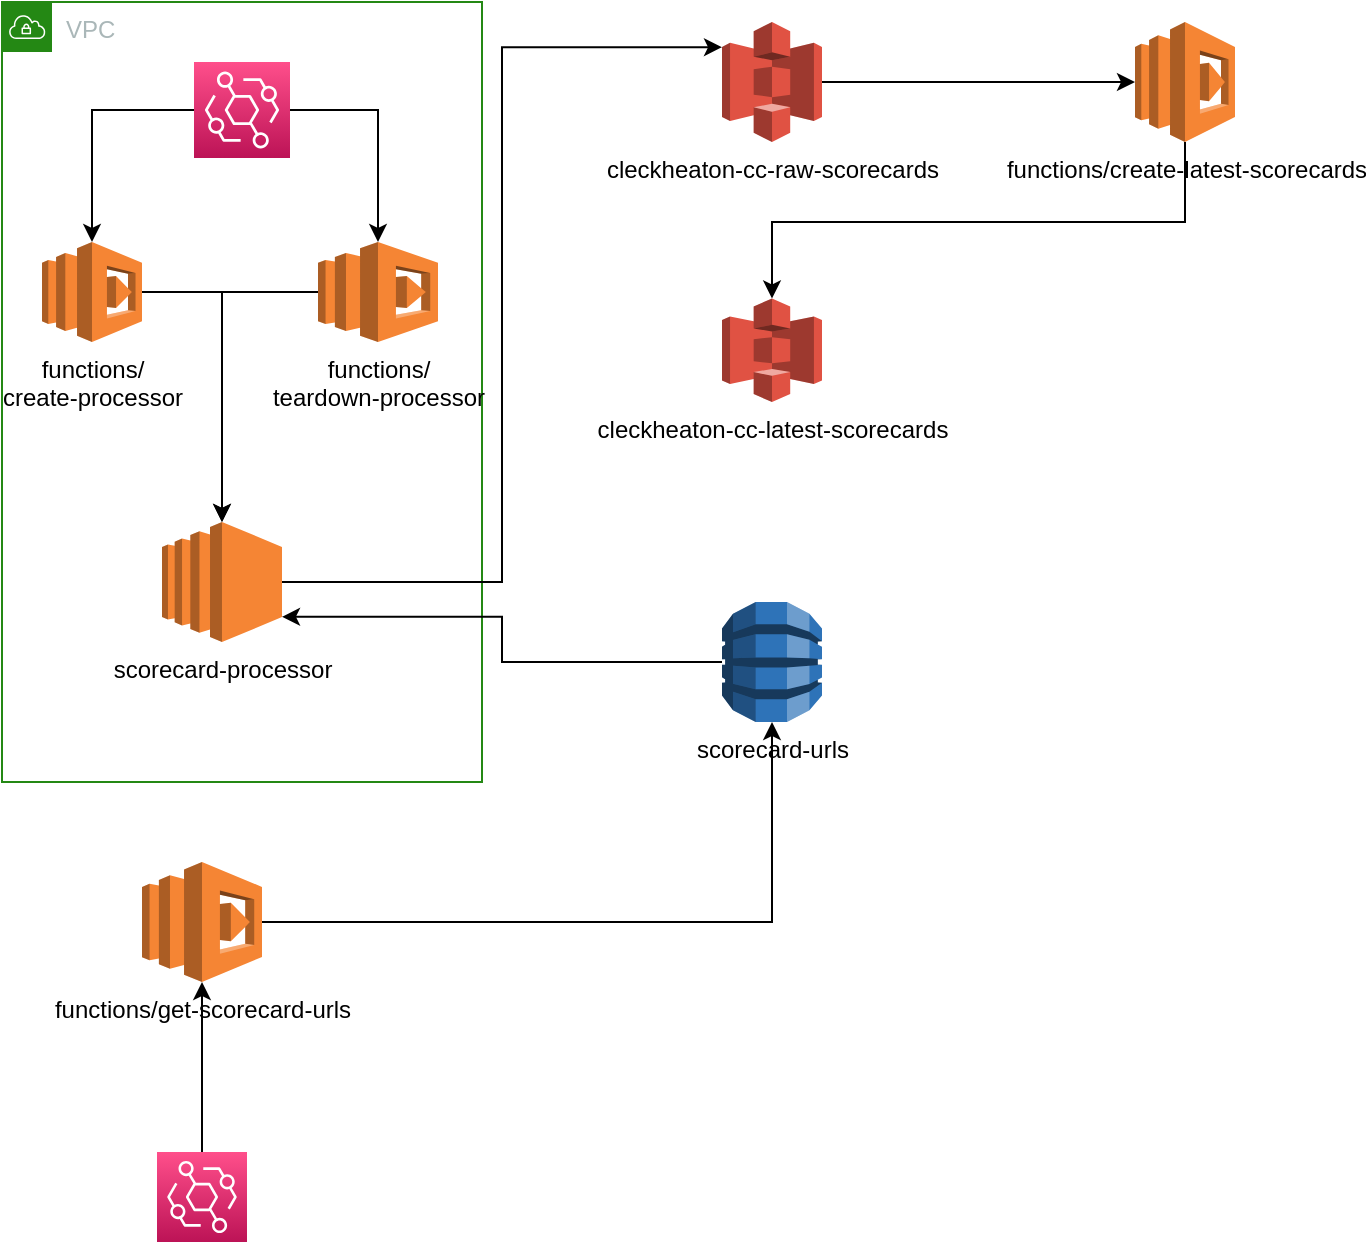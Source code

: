 <mxfile version="17.2.4" type="device"><diagram id="Cya9drI5b6cl2oPZbhcg" name="Page-1"><mxGraphModel dx="899" dy="701" grid="1" gridSize="10" guides="1" tooltips="1" connect="1" arrows="1" fold="1" page="1" pageScale="1" pageWidth="827" pageHeight="1169" math="0" shadow="0"><root><mxCell id="0"/><mxCell id="1" parent="0"/><mxCell id="97xbzAzPyCtXZvHp5gCU-1" value="VPC" style="points=[[0,0],[0.25,0],[0.5,0],[0.75,0],[1,0],[1,0.25],[1,0.5],[1,0.75],[1,1],[0.75,1],[0.5,1],[0.25,1],[0,1],[0,0.75],[0,0.5],[0,0.25]];outlineConnect=0;gradientColor=none;html=1;whiteSpace=wrap;fontSize=12;fontStyle=0;container=1;pointerEvents=0;collapsible=0;recursiveResize=0;shape=mxgraph.aws4.group;grIcon=mxgraph.aws4.group_vpc;strokeColor=#248814;fillColor=none;verticalAlign=top;align=left;spacingLeft=30;fontColor=#AAB7B8;dashed=0;" vertex="1" parent="1"><mxGeometry x="40" y="10" width="240" height="390" as="geometry"/></mxCell><mxCell id="97xbzAzPyCtXZvHp5gCU-5" value="scorecard-processor" style="outlineConnect=0;dashed=0;verticalLabelPosition=bottom;verticalAlign=top;align=center;html=1;shape=mxgraph.aws3.ec2;fillColor=#F58534;gradientColor=none;" vertex="1" parent="97xbzAzPyCtXZvHp5gCU-1"><mxGeometry x="80" y="260" width="60" height="60" as="geometry"/></mxCell><mxCell id="97xbzAzPyCtXZvHp5gCU-16" style="edgeStyle=orthogonalEdgeStyle;rounded=0;orthogonalLoop=1;jettySize=auto;html=1;" edge="1" parent="97xbzAzPyCtXZvHp5gCU-1" source="97xbzAzPyCtXZvHp5gCU-10" target="97xbzAzPyCtXZvHp5gCU-5"><mxGeometry relative="1" as="geometry"/></mxCell><mxCell id="97xbzAzPyCtXZvHp5gCU-10" value="functions/&lt;br&gt;teardown-processor" style="outlineConnect=0;dashed=0;verticalLabelPosition=bottom;verticalAlign=top;align=center;html=1;shape=mxgraph.aws3.lambda;fillColor=#F58534;gradientColor=none;" vertex="1" parent="97xbzAzPyCtXZvHp5gCU-1"><mxGeometry x="158" y="120" width="60" height="50" as="geometry"/></mxCell><mxCell id="97xbzAzPyCtXZvHp5gCU-15" style="edgeStyle=orthogonalEdgeStyle;rounded=0;orthogonalLoop=1;jettySize=auto;html=1;" edge="1" parent="97xbzAzPyCtXZvHp5gCU-1" source="97xbzAzPyCtXZvHp5gCU-13" target="97xbzAzPyCtXZvHp5gCU-5"><mxGeometry relative="1" as="geometry"/></mxCell><mxCell id="97xbzAzPyCtXZvHp5gCU-13" value="functions/&lt;br&gt;create-processor" style="outlineConnect=0;dashed=0;verticalLabelPosition=bottom;verticalAlign=top;align=center;html=1;shape=mxgraph.aws3.lambda;fillColor=#F58534;gradientColor=none;" vertex="1" parent="97xbzAzPyCtXZvHp5gCU-1"><mxGeometry x="20" y="120" width="50" height="50" as="geometry"/></mxCell><mxCell id="97xbzAzPyCtXZvHp5gCU-18" style="edgeStyle=orthogonalEdgeStyle;rounded=0;orthogonalLoop=1;jettySize=auto;html=1;" edge="1" parent="97xbzAzPyCtXZvHp5gCU-1" source="97xbzAzPyCtXZvHp5gCU-17" target="97xbzAzPyCtXZvHp5gCU-13"><mxGeometry relative="1" as="geometry"/></mxCell><mxCell id="97xbzAzPyCtXZvHp5gCU-19" style="edgeStyle=orthogonalEdgeStyle;rounded=0;orthogonalLoop=1;jettySize=auto;html=1;" edge="1" parent="97xbzAzPyCtXZvHp5gCU-1" source="97xbzAzPyCtXZvHp5gCU-17" target="97xbzAzPyCtXZvHp5gCU-10"><mxGeometry relative="1" as="geometry"/></mxCell><mxCell id="97xbzAzPyCtXZvHp5gCU-17" value="" style="sketch=0;points=[[0,0,0],[0.25,0,0],[0.5,0,0],[0.75,0,0],[1,0,0],[0,1,0],[0.25,1,0],[0.5,1,0],[0.75,1,0],[1,1,0],[0,0.25,0],[0,0.5,0],[0,0.75,0],[1,0.25,0],[1,0.5,0],[1,0.75,0]];outlineConnect=0;fontColor=#232F3E;gradientColor=#FF4F8B;gradientDirection=north;fillColor=#BC1356;strokeColor=#ffffff;dashed=0;verticalLabelPosition=bottom;verticalAlign=top;align=center;html=1;fontSize=12;fontStyle=0;aspect=fixed;shape=mxgraph.aws4.resourceIcon;resIcon=mxgraph.aws4.eventbridge;" vertex="1" parent="97xbzAzPyCtXZvHp5gCU-1"><mxGeometry x="96" y="30" width="48" height="48" as="geometry"/></mxCell><mxCell id="97xbzAzPyCtXZvHp5gCU-2" value="cleckheaton-cc-latest-scorecards" style="outlineConnect=0;dashed=0;verticalLabelPosition=bottom;verticalAlign=top;align=center;html=1;shape=mxgraph.aws3.s3;fillColor=#E05243;gradientColor=none;" vertex="1" parent="1"><mxGeometry x="400" y="158.25" width="50" height="51.75" as="geometry"/></mxCell><mxCell id="97xbzAzPyCtXZvHp5gCU-26" style="edgeStyle=orthogonalEdgeStyle;rounded=0;orthogonalLoop=1;jettySize=auto;html=1;" edge="1" parent="1" source="97xbzAzPyCtXZvHp5gCU-3" target="97xbzAzPyCtXZvHp5gCU-7"><mxGeometry relative="1" as="geometry"/></mxCell><mxCell id="97xbzAzPyCtXZvHp5gCU-3" value="cleckheaton-cc-raw-scorecards" style="outlineConnect=0;dashed=0;verticalLabelPosition=bottom;verticalAlign=top;align=center;html=1;shape=mxgraph.aws3.s3;fillColor=#E05243;gradientColor=none;" vertex="1" parent="1"><mxGeometry x="400" y="20" width="50" height="60" as="geometry"/></mxCell><mxCell id="97xbzAzPyCtXZvHp5gCU-20" style="edgeStyle=orthogonalEdgeStyle;rounded=0;orthogonalLoop=1;jettySize=auto;html=1;entryX=1;entryY=0.79;entryDx=0;entryDy=0;entryPerimeter=0;" edge="1" parent="1" source="97xbzAzPyCtXZvHp5gCU-4" target="97xbzAzPyCtXZvHp5gCU-5"><mxGeometry relative="1" as="geometry"/></mxCell><mxCell id="97xbzAzPyCtXZvHp5gCU-4" value="scorecard-urls&lt;br&gt;" style="outlineConnect=0;dashed=0;verticalLabelPosition=bottom;verticalAlign=top;align=center;html=1;shape=mxgraph.aws3.dynamo_db;fillColor=#2E73B8;gradientColor=none;" vertex="1" parent="1"><mxGeometry x="400" y="310" width="50" height="60" as="geometry"/></mxCell><mxCell id="97xbzAzPyCtXZvHp5gCU-14" style="edgeStyle=orthogonalEdgeStyle;rounded=0;orthogonalLoop=1;jettySize=auto;html=1;entryX=0.5;entryY=1;entryDx=0;entryDy=0;entryPerimeter=0;" edge="1" parent="1" source="97xbzAzPyCtXZvHp5gCU-6" target="97xbzAzPyCtXZvHp5gCU-4"><mxGeometry relative="1" as="geometry"/></mxCell><mxCell id="97xbzAzPyCtXZvHp5gCU-6" value="functions/get-scorecard-urls" style="outlineConnect=0;dashed=0;verticalLabelPosition=bottom;verticalAlign=top;align=center;html=1;shape=mxgraph.aws3.lambda;fillColor=#F58534;gradientColor=none;" vertex="1" parent="1"><mxGeometry x="110" y="440" width="60" height="60" as="geometry"/></mxCell><mxCell id="97xbzAzPyCtXZvHp5gCU-28" style="edgeStyle=orthogonalEdgeStyle;rounded=0;orthogonalLoop=1;jettySize=auto;html=1;entryX=0.5;entryY=0;entryDx=0;entryDy=0;entryPerimeter=0;" edge="1" parent="1" source="97xbzAzPyCtXZvHp5gCU-7" target="97xbzAzPyCtXZvHp5gCU-2"><mxGeometry relative="1" as="geometry"><Array as="points"><mxPoint x="632" y="120"/><mxPoint x="425" y="120"/></Array></mxGeometry></mxCell><mxCell id="97xbzAzPyCtXZvHp5gCU-7" value="functions/create-latest-scorecards" style="outlineConnect=0;dashed=0;verticalLabelPosition=bottom;verticalAlign=top;align=center;html=1;shape=mxgraph.aws3.lambda;fillColor=#F58534;gradientColor=none;" vertex="1" parent="1"><mxGeometry x="606.5" y="20" width="50" height="60" as="geometry"/></mxCell><mxCell id="97xbzAzPyCtXZvHp5gCU-21" style="edgeStyle=orthogonalEdgeStyle;rounded=0;orthogonalLoop=1;jettySize=auto;html=1;entryX=0;entryY=0.21;entryDx=0;entryDy=0;entryPerimeter=0;" edge="1" parent="1" source="97xbzAzPyCtXZvHp5gCU-5" target="97xbzAzPyCtXZvHp5gCU-3"><mxGeometry relative="1" as="geometry"/></mxCell><mxCell id="97xbzAzPyCtXZvHp5gCU-23" style="edgeStyle=orthogonalEdgeStyle;rounded=0;orthogonalLoop=1;jettySize=auto;html=1;" edge="1" parent="1" source="97xbzAzPyCtXZvHp5gCU-22" target="97xbzAzPyCtXZvHp5gCU-6"><mxGeometry relative="1" as="geometry"/></mxCell><mxCell id="97xbzAzPyCtXZvHp5gCU-22" value="" style="sketch=0;points=[[0,0,0],[0.25,0,0],[0.5,0,0],[0.75,0,0],[1,0,0],[0,1,0],[0.25,1,0],[0.5,1,0],[0.75,1,0],[1,1,0],[0,0.25,0],[0,0.5,0],[0,0.75,0],[1,0.25,0],[1,0.5,0],[1,0.75,0]];outlineConnect=0;fontColor=#232F3E;gradientColor=#FF4F8B;gradientDirection=north;fillColor=#BC1356;strokeColor=#ffffff;dashed=0;verticalLabelPosition=bottom;verticalAlign=top;align=center;html=1;fontSize=12;fontStyle=0;aspect=fixed;shape=mxgraph.aws4.resourceIcon;resIcon=mxgraph.aws4.eventbridge;" vertex="1" parent="1"><mxGeometry x="117.5" y="585" width="45" height="45" as="geometry"/></mxCell></root></mxGraphModel></diagram></mxfile>